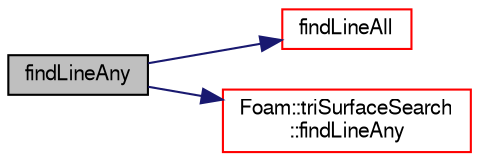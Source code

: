 digraph "findLineAny"
{
  bgcolor="transparent";
  edge [fontname="FreeSans",fontsize="10",labelfontname="FreeSans",labelfontsize="10"];
  node [fontname="FreeSans",fontsize="10",shape=record];
  rankdir="LR";
  Node1958 [label="findLineAny",height=0.2,width=0.4,color="black", fillcolor="grey75", style="filled", fontcolor="black"];
  Node1958 -> Node1959 [color="midnightblue",fontsize="10",style="solid",fontname="FreeSans"];
  Node1959 [label="findLineAll",height=0.2,width=0.4,color="red",URL="$a25258.html#a32c00098bc496f0cc93bf1aebc19ee49",tooltip="Get all intersections in order from start to end. "];
  Node1958 -> Node1990 [color="midnightblue",fontsize="10",style="solid",fontname="FreeSans"];
  Node1990 [label="Foam::triSurfaceSearch\l::findLineAny",height=0.2,width=0.4,color="red",URL="$a25530.html#a9d3dd2d4f8a82670f84a4fd9356b2512"];
}
